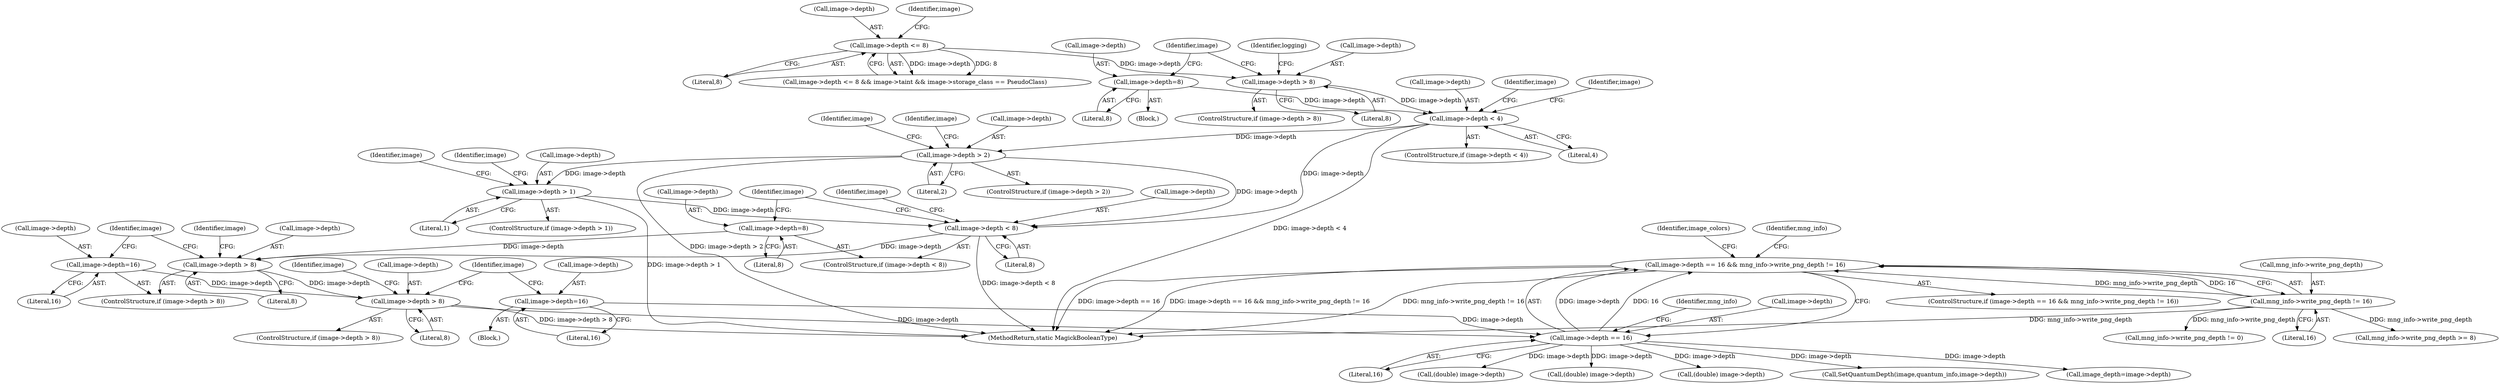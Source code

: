 digraph "0_ImageMagick_816ecab6c532ae086ff4186b3eaf4aa7092d536f@API" {
"1001402" [label="(Call,image->depth == 16 && mng_info->write_png_depth != 16)"];
"1001403" [label="(Call,image->depth == 16)"];
"1001396" [label="(Call,image->depth=16)"];
"1001390" [label="(Call,image->depth > 8)"];
"1001379" [label="(Call,image->depth > 8)"];
"1001373" [label="(Call,image->depth=8)"];
"1001368" [label="(Call,image->depth < 8)"];
"1001055" [label="(Call,image->depth < 4)"];
"1001049" [label="(Call,image->depth=8)"];
"1001033" [label="(Call,image->depth > 8)"];
"1001013" [label="(Call,image->depth <= 8)"];
"1001063" [label="(Call,image->depth > 2)"];
"1001167" [label="(Call,image->depth > 1)"];
"1001384" [label="(Call,image->depth=16)"];
"1001408" [label="(Call,mng_info->write_png_depth != 16)"];
"1001401" [label="(ControlStructure,if (image->depth == 16 && mng_info->write_png_depth != 16))"];
"1001408" [label="(Call,mng_info->write_png_depth != 16)"];
"1001410" [label="(Identifier,mng_info)"];
"1001407" [label="(Literal,16)"];
"1001379" [label="(Call,image->depth > 8)"];
"1001374" [label="(Call,image->depth)"];
"1001175" [label="(Identifier,image)"];
"1001400" [label="(Literal,16)"];
"1001171" [label="(Literal,1)"];
"1001059" [label="(Literal,4)"];
"1001032" [label="(ControlStructure,if (image->depth > 8))"];
"1001017" [label="(Literal,8)"];
"1001409" [label="(Call,mng_info->write_png_depth)"];
"1001381" [label="(Identifier,image)"];
"1001055" [label="(Call,image->depth < 4)"];
"1001373" [label="(Call,image->depth=8)"];
"1009779" [label="(MethodReturn,static MagickBooleanType)"];
"1001395" [label="(Block,)"];
"1001383" [label="(Literal,8)"];
"1001071" [label="(Identifier,image)"];
"1001460" [label="(Call,mng_info->write_png_depth >= 8)"];
"1004476" [label="(Call,(double) image->depth)"];
"1001378" [label="(ControlStructure,if (image->depth > 8))"];
"1001033" [label="(Call,image->depth > 8)"];
"1001416" [label="(Identifier,mng_info)"];
"1001014" [label="(Call,image->depth)"];
"1001169" [label="(Identifier,image)"];
"1001389" [label="(ControlStructure,if (image->depth > 8))"];
"1001405" [label="(Identifier,image)"];
"1001404" [label="(Call,image->depth)"];
"1001053" [label="(Literal,8)"];
"1001377" [label="(Literal,8)"];
"1001390" [label="(Call,image->depth > 8)"];
"1001273" [label="(Identifier,image)"];
"1001057" [label="(Identifier,image)"];
"1001067" [label="(Literal,2)"];
"1001038" [label="(Block,)"];
"1004401" [label="(Call,mng_info->write_png_depth != 0)"];
"1001394" [label="(Literal,8)"];
"1001385" [label="(Call,image->depth)"];
"1001041" [label="(Identifier,logging)"];
"1001397" [label="(Call,image->depth)"];
"1001391" [label="(Call,image->depth)"];
"1001403" [label="(Call,image->depth == 16)"];
"1001392" [label="(Identifier,image)"];
"1001056" [label="(Call,image->depth)"];
"1001370" [label="(Identifier,image)"];
"1001592" [label="(Call,(double) image->depth)"];
"1001049" [label="(Call,image->depth=8)"];
"1001063" [label="(Call,image->depth > 2)"];
"1001050" [label="(Call,image->depth)"];
"1001034" [label="(Call,image->depth)"];
"1001062" [label="(ControlStructure,if (image->depth > 2))"];
"1001166" [label="(ControlStructure,if (image->depth > 1))"];
"1001402" [label="(Call,image->depth == 16 && mng_info->write_png_depth != 16)"];
"1001398" [label="(Identifier,image)"];
"1001167" [label="(Call,image->depth > 1)"];
"1005415" [label="(Call,(double) image->depth)"];
"1001384" [label="(Call,image->depth=16)"];
"1001380" [label="(Call,image->depth)"];
"1001064" [label="(Call,image->depth)"];
"1001388" [label="(Literal,16)"];
"1001168" [label="(Call,image->depth)"];
"1001013" [label="(Call,image->depth <= 8)"];
"1008966" [label="(Call,SetQuantumDepth(image,quantum_info,image->depth))"];
"1001429" [label="(Identifier,image_colors)"];
"1001386" [label="(Identifier,image)"];
"1001367" [label="(ControlStructure,if (image->depth < 8))"];
"1001369" [label="(Call,image->depth)"];
"1001065" [label="(Identifier,image)"];
"1001396" [label="(Call,image->depth=16)"];
"1001020" [label="(Identifier,image)"];
"1004098" [label="(Call,image_depth=image->depth)"];
"1001368" [label="(Call,image->depth < 8)"];
"1001375" [label="(Identifier,image)"];
"1001054" [label="(ControlStructure,if (image->depth < 4))"];
"1001012" [label="(Call,image->depth <= 8 && image->taint && image->storage_class == PseudoClass)"];
"1001372" [label="(Literal,8)"];
"1001037" [label="(Literal,8)"];
"1001412" [label="(Literal,16)"];
"1001402" -> "1001401"  [label="AST: "];
"1001402" -> "1001403"  [label="CFG: "];
"1001402" -> "1001408"  [label="CFG: "];
"1001403" -> "1001402"  [label="AST: "];
"1001408" -> "1001402"  [label="AST: "];
"1001416" -> "1001402"  [label="CFG: "];
"1001429" -> "1001402"  [label="CFG: "];
"1001402" -> "1009779"  [label="DDG: mng_info->write_png_depth != 16"];
"1001402" -> "1009779"  [label="DDG: image->depth == 16"];
"1001402" -> "1009779"  [label="DDG: image->depth == 16 && mng_info->write_png_depth != 16"];
"1001403" -> "1001402"  [label="DDG: image->depth"];
"1001403" -> "1001402"  [label="DDG: 16"];
"1001408" -> "1001402"  [label="DDG: mng_info->write_png_depth"];
"1001408" -> "1001402"  [label="DDG: 16"];
"1001403" -> "1001407"  [label="CFG: "];
"1001404" -> "1001403"  [label="AST: "];
"1001407" -> "1001403"  [label="AST: "];
"1001410" -> "1001403"  [label="CFG: "];
"1001396" -> "1001403"  [label="DDG: image->depth"];
"1001390" -> "1001403"  [label="DDG: image->depth"];
"1001403" -> "1001592"  [label="DDG: image->depth"];
"1001403" -> "1004098"  [label="DDG: image->depth"];
"1001403" -> "1004476"  [label="DDG: image->depth"];
"1001403" -> "1005415"  [label="DDG: image->depth"];
"1001403" -> "1008966"  [label="DDG: image->depth"];
"1001396" -> "1001395"  [label="AST: "];
"1001396" -> "1001400"  [label="CFG: "];
"1001397" -> "1001396"  [label="AST: "];
"1001400" -> "1001396"  [label="AST: "];
"1001405" -> "1001396"  [label="CFG: "];
"1001390" -> "1001389"  [label="AST: "];
"1001390" -> "1001394"  [label="CFG: "];
"1001391" -> "1001390"  [label="AST: "];
"1001394" -> "1001390"  [label="AST: "];
"1001398" -> "1001390"  [label="CFG: "];
"1001405" -> "1001390"  [label="CFG: "];
"1001390" -> "1009779"  [label="DDG: image->depth > 8"];
"1001379" -> "1001390"  [label="DDG: image->depth"];
"1001384" -> "1001390"  [label="DDG: image->depth"];
"1001379" -> "1001378"  [label="AST: "];
"1001379" -> "1001383"  [label="CFG: "];
"1001380" -> "1001379"  [label="AST: "];
"1001383" -> "1001379"  [label="AST: "];
"1001386" -> "1001379"  [label="CFG: "];
"1001392" -> "1001379"  [label="CFG: "];
"1001373" -> "1001379"  [label="DDG: image->depth"];
"1001368" -> "1001379"  [label="DDG: image->depth"];
"1001373" -> "1001367"  [label="AST: "];
"1001373" -> "1001377"  [label="CFG: "];
"1001374" -> "1001373"  [label="AST: "];
"1001377" -> "1001373"  [label="AST: "];
"1001381" -> "1001373"  [label="CFG: "];
"1001368" -> "1001367"  [label="AST: "];
"1001368" -> "1001372"  [label="CFG: "];
"1001369" -> "1001368"  [label="AST: "];
"1001372" -> "1001368"  [label="AST: "];
"1001375" -> "1001368"  [label="CFG: "];
"1001381" -> "1001368"  [label="CFG: "];
"1001368" -> "1009779"  [label="DDG: image->depth < 8"];
"1001055" -> "1001368"  [label="DDG: image->depth"];
"1001063" -> "1001368"  [label="DDG: image->depth"];
"1001167" -> "1001368"  [label="DDG: image->depth"];
"1001055" -> "1001054"  [label="AST: "];
"1001055" -> "1001059"  [label="CFG: "];
"1001056" -> "1001055"  [label="AST: "];
"1001059" -> "1001055"  [label="AST: "];
"1001065" -> "1001055"  [label="CFG: "];
"1001370" -> "1001055"  [label="CFG: "];
"1001055" -> "1009779"  [label="DDG: image->depth < 4"];
"1001049" -> "1001055"  [label="DDG: image->depth"];
"1001033" -> "1001055"  [label="DDG: image->depth"];
"1001055" -> "1001063"  [label="DDG: image->depth"];
"1001049" -> "1001038"  [label="AST: "];
"1001049" -> "1001053"  [label="CFG: "];
"1001050" -> "1001049"  [label="AST: "];
"1001053" -> "1001049"  [label="AST: "];
"1001057" -> "1001049"  [label="CFG: "];
"1001033" -> "1001032"  [label="AST: "];
"1001033" -> "1001037"  [label="CFG: "];
"1001034" -> "1001033"  [label="AST: "];
"1001037" -> "1001033"  [label="AST: "];
"1001041" -> "1001033"  [label="CFG: "];
"1001057" -> "1001033"  [label="CFG: "];
"1001013" -> "1001033"  [label="DDG: image->depth"];
"1001013" -> "1001012"  [label="AST: "];
"1001013" -> "1001017"  [label="CFG: "];
"1001014" -> "1001013"  [label="AST: "];
"1001017" -> "1001013"  [label="AST: "];
"1001020" -> "1001013"  [label="CFG: "];
"1001012" -> "1001013"  [label="CFG: "];
"1001013" -> "1001012"  [label="DDG: image->depth"];
"1001013" -> "1001012"  [label="DDG: 8"];
"1001063" -> "1001062"  [label="AST: "];
"1001063" -> "1001067"  [label="CFG: "];
"1001064" -> "1001063"  [label="AST: "];
"1001067" -> "1001063"  [label="AST: "];
"1001071" -> "1001063"  [label="CFG: "];
"1001169" -> "1001063"  [label="CFG: "];
"1001063" -> "1009779"  [label="DDG: image->depth > 2"];
"1001063" -> "1001167"  [label="DDG: image->depth"];
"1001167" -> "1001166"  [label="AST: "];
"1001167" -> "1001171"  [label="CFG: "];
"1001168" -> "1001167"  [label="AST: "];
"1001171" -> "1001167"  [label="AST: "];
"1001175" -> "1001167"  [label="CFG: "];
"1001273" -> "1001167"  [label="CFG: "];
"1001167" -> "1009779"  [label="DDG: image->depth > 1"];
"1001384" -> "1001378"  [label="AST: "];
"1001384" -> "1001388"  [label="CFG: "];
"1001385" -> "1001384"  [label="AST: "];
"1001388" -> "1001384"  [label="AST: "];
"1001392" -> "1001384"  [label="CFG: "];
"1001408" -> "1001412"  [label="CFG: "];
"1001409" -> "1001408"  [label="AST: "];
"1001412" -> "1001408"  [label="AST: "];
"1001408" -> "1009779"  [label="DDG: mng_info->write_png_depth"];
"1001408" -> "1001460"  [label="DDG: mng_info->write_png_depth"];
"1001408" -> "1004401"  [label="DDG: mng_info->write_png_depth"];
}
